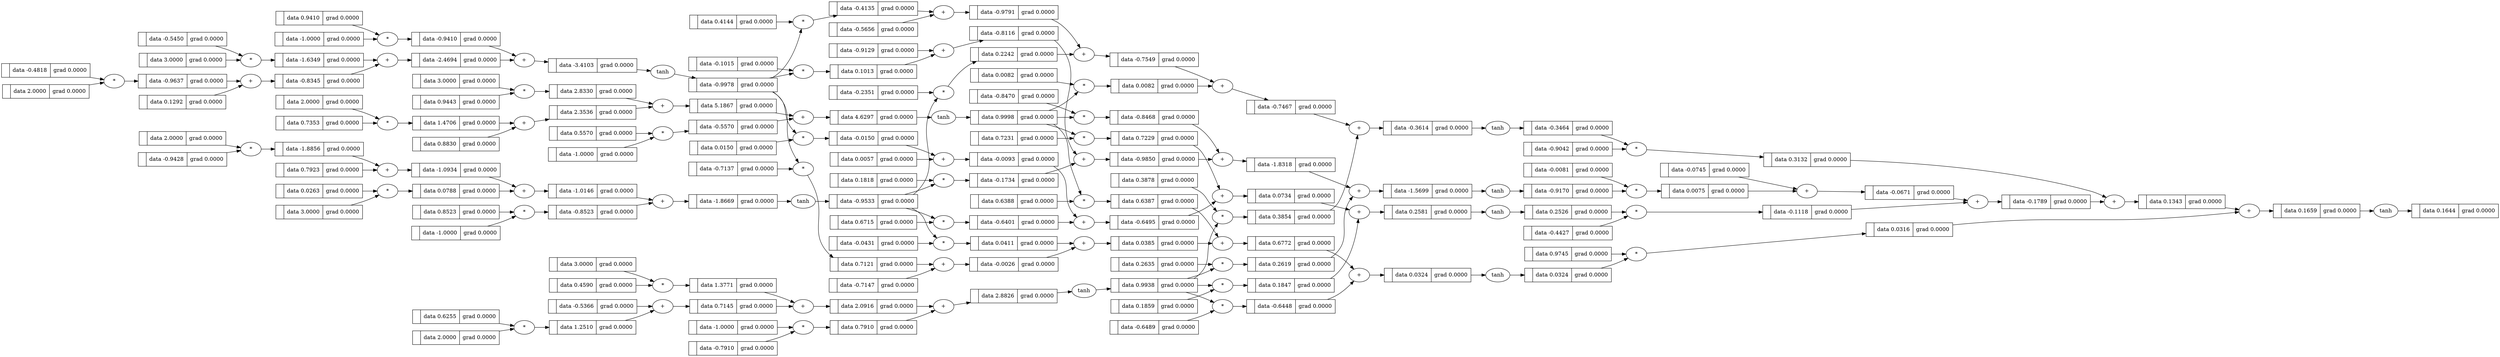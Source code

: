 digraph {
	graph [rankdir=LR]
	2313218121744 [label="{  | data -0.8523 | grad 0.0000 }" shape=record]
	"2313218121744*" [label="*"]
	"2313218121744*" -> 2313218121744
	2313218121808 [label="{  | data -1.0146 | grad 0.0000 }" shape=record]
	"2313218121808+" [label="+"]
	"2313218121808+" -> 2313218121808
	2313220415568 [label="{  | data -0.1118 | grad 0.0000 }" shape=record]
	"2313220415568*" [label="*"]
	"2313220415568*" -> 2313220415568
	2313218195600 [label="{  | data -1.0000 | grad 0.0000 }" shape=record]
	2313218113744 [label="{  | data 0.7231 | grad 0.0000 }" shape=record]
	2313220407632 [label="{  | data 0.1644 | grad 0.0000 }" shape=record]
	"2313220407632tanh" [label=tanh]
	"2313220407632tanh" -> 2313220407632
	2313218203984 [label="{  | data 2.8826 | grad 0.0000 }" shape=record]
	"2313218203984+" [label="+"]
	"2313218203984+" -> 2313218203984
	2313219293520 [label="{  | data -0.5570 | grad 0.0000 }" shape=record]
	"2313219293520*" [label="*"]
	"2313219293520*" -> 2313219293520
	2313218114000 [label="{  | data -1.8669 | grad 0.0000 }" shape=record]
	"2313218114000+" [label="+"]
	"2313218114000+" -> 2313218114000
	2313218122256 [label="{  | data -1.8856 | grad 0.0000 }" shape=record]
	"2313218122256*" [label="*"]
	"2313218122256*" -> 2313218122256
	2313220408336 [label="{  | data 0.1343 | grad 0.0000 }" shape=record]
	"2313220408336+" [label="+"]
	"2313220408336+" -> 2313220408336
	2313219294224 [label="{  | data 1.4706 | grad 0.0000 }" shape=record]
	"2313219294224*" [label="*"]
	"2313219294224*" -> 2313219294224
	2313218196496 [label="{  | data -1.8318 | grad 0.0000 }" shape=record]
	"2313218196496+" [label="+"]
	"2313218196496+" -> 2313218196496
	2313219294288 [label="{  | data 5.1867 | grad 0.0000 }" shape=record]
	"2313219294288+" [label="+"]
	"2313219294288+" -> 2313219294288
	2313218122832 [label="{  | data -1.0934 | grad 0.0000 }" shape=record]
	"2313218122832+" [label="+"]
	"2313218122832+" -> 2313218122832
	2313218114704 [label="{  | data -0.5656 | grad 0.0000 }" shape=record]
	2313221203344 [label="{  | data -0.8470 | grad 0.0000 }" shape=record]
	2313218434512 [label="{  | data 0.7923 | grad 0.0000 }" shape=record]
	2313218115024 [label="{  | data -0.6489 | grad 0.0000 }" shape=record]
	2313218205200 [label="{  | data 0.9938 | grad 0.0000 }" shape=record]
	"2313218205200tanh" [label=tanh]
	"2313218205200tanh" -> 2313218205200
	2313218115088 [label="{  | data 0.6715 | grad 0.0000 }" shape=record]
	2313218516560 [label="{  | data 0.7229 | grad 0.0000 }" shape=record]
	"2313218516560*" [label="*"]
	"2313218516560*" -> 2313218516560
	2313214395984 [label="{  | data -0.0026 | grad 0.0000 }" shape=record]
	"2313214395984+" [label="+"]
	"2313214395984+" -> 2313214395984
	2313218123408 [label="{  | data -0.0431 | grad 0.0000 }" shape=record]
	2313221195536 [label="{  | data 0.6255 | grad 0.0000 }" shape=record]
	2313218205520 [label="{  | data 0.2526 | grad 0.0000 }" shape=record]
	"2313218205520tanh" [label=tanh]
	"2313218205520tanh" -> 2313218205520
	2313218181072 [label="{  | data -0.7549 | grad 0.0000 }" shape=record]
	"2313218181072+" [label="+"]
	"2313218181072+" -> 2313218181072
	2313219295248 [label="{  | data 3.0000 | grad 0.0000 }" shape=record]
	2313218426896 [label="{  | data 0.0263 | grad 0.0000 }" shape=record]
	2313221203984 [label="{  | data -0.9129 | grad 0.0000 }" shape=record]
	2313220409424 [label="{  | data -0.1789 | grad 0.0000 }" shape=record]
	"2313220409424+" [label="+"]
	"2313220409424+" -> 2313220409424
	2313218189520 [label="{  | data 0.2242 | grad 0.0000 }" shape=record]
	"2313218189520*" [label="*"]
	"2313218189520*" -> 2313218189520
	2313218124112 [label="{  | data 0.9745 | grad 0.0000 }" shape=record]
	2313214405136 [label="{  | data -0.6448 | grad 0.0000 }" shape=record]
	"2313214405136*" [label="*"]
	"2313214405136*" -> 2313214405136
	2313218198096 [label="{  | data 0.2619 | grad 0.0000 }" shape=record]
	"2313218198096*" [label="*"]
	"2313218198096*" -> 2313218198096
	2313218190032 [label="{  | data -0.7467 | grad 0.0000 }" shape=record]
	"2313218190032+" [label="+"]
	"2313218190032+" -> 2313218190032
	2313218427600 [label="{  | data 0.5570 | grad 0.0000 }" shape=record]
	2313214405456 [label="{  | data 0.0411 | grad 0.0000 }" shape=record]
	"2313214405456*" [label="*"]
	"2313214405456*" -> 2313214405456
	2313218509712 [label="{  | data -0.3464 | grad 0.0000 }" shape=record]
	"2313218509712tanh" [label=tanh]
	"2313218509712tanh" -> 2313218509712
	2313220410256 [label="{  | data -0.0671 | grad 0.0000 }" shape=record]
	"2313220410256+" [label="+"]
	"2313220410256+" -> 2313220410256
	2313218124688 [label="{  | data -0.0081 | grad 0.0000 }" shape=record]
	2313218943952 [label="{  | data -0.9533 | grad 0.0000 }" shape=record]
	"2313218943952tanh" [label=tanh]
	"2313218943952tanh" -> 2313218943952
	2313217928208 [label="{  | data -0.5450 | grad 0.0000 }" shape=record]
	2313218206736 [label="{  | data -0.9170 | grad 0.0000 }" shape=record]
	"2313218206736tanh" [label=tanh]
	"2313218206736tanh" -> 2313218206736
	2313218116688 [label="{  | data 2.0000 | grad 0.0000 }" shape=record]
	2313218206864 [label="{  | data 1.3771 | grad 0.0000 }" shape=record]
	"2313218206864*" [label="*"]
	"2313218206864*" -> 2313218206864
	2313218116752 [label="{  | data -1.6349 | grad 0.0000 }" shape=record]
	"2313218116752*" [label="*"]
	"2313218116752*" -> 2313218116752
	2313218018448 [label="{  | data 0.0324 | grad 0.0000 }" shape=record]
	"2313218018448tanh" [label=tanh]
	"2313218018448tanh" -> 2313218018448
	2313218182352 [label="{  | data 0.0082 | grad 0.0000 }" shape=record]
	"2313218182352*" [label="*"]
	"2313218182352*" -> 2313218182352
	2313218206992 [label="{  | data 1.2510 | grad 0.0000 }" shape=record]
	"2313218206992*" [label="*"]
	"2313218206992*" -> 2313218206992
	2313219296528 [label="{  | data 2.8330 | grad 0.0000 }" shape=record]
	"2313219296528*" [label="*"]
	"2313219296528*" -> 2313219296528
	2313218198928 [label="{  | data 0.1013 | grad 0.0000 }" shape=record]
	"2313218198928*" [label="*"]
	"2313218198928*" -> 2313218198928
	2313219305040 [label="{  | data 4.6297 | grad 0.0000 }" shape=record]
	"2313219305040+" [label="+"]
	"2313219305040+" -> 2313219305040
	2313221205584 [label="{  | data 0.2635 | grad 0.0000 }" shape=record]
	2313218027088 [label="{  | data 0.7121 | grad 0.0000 }" shape=record]
	"2313218027088*" [label="*"]
	"2313218027088*" -> 2313218027088
	2313221205712 [label="{  | data 0.4590 | grad 0.0000 }" shape=record]
	2313218199312 [label="{  | data 2.0000 | grad 0.0000 }" shape=record]
	2313218436880 [label="{  | data 0.7353 | grad 0.0000 }" shape=record]
	2313221205840 [label="{  | data -0.5366 | grad 0.0000 }" shape=record]
	2313212858192 [label="{  | data 0.9410 | grad 0.0000 }" shape=record]
	2313218207632 [label="{  | data 0.7910 | grad 0.0000 }" shape=record]
	"2313218207632*" [label="*"]
	"2313218207632*" -> 2313218207632
	2313218519056 [label="{  | data -0.9791 | grad 0.0000 }" shape=record]
	"2313218519056+" [label="+"]
	"2313218519056+" -> 2313218519056
	2313218437136 [label="{  | data 0.8523 | grad 0.0000 }" shape=record]
	2313218117712 [label="{  | data -0.9042 | grad 0.0000 }" shape=record]
	2313221197904 [label="{  | data 0.1818 | grad 0.0000 }" shape=record]
	2313221198096 [label="{  | data -0.7910 | grad 0.0000 }" shape=record]
	2313218117904 [label="{  | data 0.0788 | grad 0.0000 }" shape=record]
	"2313218117904*" [label="*"]
	"2313218117904*" -> 2313218117904
	2313218199824 [label="{  | data -0.9850 | grad 0.0000 }" shape=record]
	"2313218199824+" [label="+"]
	"2313218199824+" -> 2313218199824
	2313218208016 [label="{  | data -0.8116 | grad 0.0000 }" shape=record]
	"2313218208016+" [label="+"]
	"2313218208016+" -> 2313218208016
	2313218511120 [label="{  | data 0.2581 | grad 0.0000 }" shape=record]
	"2313218511120+" [label="+"]
	"2313218511120+" -> 2313218511120
	2313218437520 [label="{  | data 0.9443 | grad 0.0000 }" shape=record]
	2313218126224 [label="{  | data -1.0000 | grad 0.0000 }" shape=record]
	2313218208208 [label="{  | data -0.1734 | grad 0.0000 }" shape=record]
	"2313218208208*" [label="*"]
	"2313218208208*" -> 2313218208208
	2313218126288 [label="{  | data -0.4427 | grad 0.0000 }" shape=record]
	2313218126480 [label="{  | data 0.1859 | grad 0.0000 }" shape=record]
	2313218184080 [label="{  | data 0.3854 | grad 0.0000 }" shape=record]
	"2313218184080*" [label="*"]
	"2313218184080*" -> 2313218184080
	2313218520080 [label="{  | data -0.4135 | grad 0.0000 }" shape=record]
	"2313218520080*" [label="*"]
	"2313218520080*" -> 2313218520080
	2313218126928 [label="{  | data -1.0000 | grad 0.0000 }" shape=record]
	2313221018768 [label="{  | data 2.0000 | grad 0.0000 }" shape=record]
	2313214407824 [label="{  | data 0.0385 | grad 0.0000 }" shape=record]
	"2313214407824+" [label="+"]
	"2313214407824+" -> 2313214407824
	2313218127056 [label="{  | data -0.9410 | grad 0.0000 }" shape=record]
	"2313218127056*" [label="*"]
	"2313218127056*" -> 2313218127056
	2313218520272 [label="{  | data 0.0734 | grad 0.0000 }" shape=record]
	"2313218520272+" [label="+"]
	"2313218520272+" -> 2313218520272
	2313218118992 [label="{  | data -0.7147 | grad 0.0000 }" shape=record]
	2313218209296 [label="{  | data 3.0000 | grad 0.0000 }" shape=record]
	2313221182992 [label="{  | data -0.9978 | grad 0.0000 }" shape=record]
	"2313221182992tanh" [label=tanh]
	"2313221182992tanh" -> 2313221182992
	2313221223952 [label="{  | data -0.4818 | grad 0.0000 }" shape=record]
	2313218127376 [label="{  | data -0.2351 | grad 0.0000 }" shape=record]
	2313218127504 [label="{  | data 0.9998 | grad 0.0000 }" shape=record]
	"2313218127504tanh" [label=tanh]
	"2313218127504tanh" -> 2313218127504
	2313218119312 [label="{  | data 0.6388 | grad 0.0000 }" shape=record]
	2313218119376 [label="{  | data -0.9637 | grad 0.0000 }" shape=record]
	"2313218119376*" [label="*"]
	"2313218119376*" -> 2313218119376
	2313220413136 [label="{  | data 0.0324 | grad 0.0000 }" shape=record]
	"2313220413136+" [label="+"]
	"2313220413136+" -> 2313220413136
	2313218119440 [label="{  | data 0.4144 | grad 0.0000 }" shape=record]
	2313218127760 [label="{  | data 0.3878 | grad 0.0000 }" shape=record]
	2313218127824 [label="{  | data -3.4103 | grad 0.0000 }" shape=record]
	"2313218127824+" [label="+"]
	"2313218127824+" -> 2313218127824
	2313221027792 [label="{  | data 0.0150 | grad 0.0000 }" shape=record]
	2313218209808 [label="{  | data 0.7145 | grad 0.0000 }" shape=record]
	"2313218209808+" [label="+"]
	"2313218209808+" -> 2313218209808
	2313218119696 [label="{  | data 3.0000 | grad 0.0000 }" shape=record]
	2313218512912 [label="{  | data -0.0093 | grad 0.0000 }" shape=record]
	"2313218512912+" [label="+"]
	"2313218512912+" -> 2313218512912
	2313218201680 [label="{  | data -1.5699 | grad 0.0000 }" shape=record]
	"2313218201680+" [label="+"]
	"2313218201680+" -> 2313218201680
	2313218127952 [label="{  | data -0.7137 | grad 0.0000 }" shape=record]
	2313218128016 [label="{  | data 3.0000 | grad 0.0000 }" shape=record]
	2313218209936 [label="{  | data -0.8468 | grad 0.0000 }" shape=record]
	"2313218209936*" [label="*"]
	"2313218209936*" -> 2313218209936
	2313220422096 [label="{  | data 0.0316 | grad 0.0000 }" shape=record]
	"2313220422096*" [label="*"]
	"2313220422096*" -> 2313220422096
	2313215572752 [label="{  | data 0.1292 | grad 0.0000 }" shape=record]
	2313218202448 [label="{  | data 2.0916 | grad 0.0000 }" shape=record]
	"2313218202448+" [label="+"]
	"2313218202448+" -> 2313218202448
	2313215572816 [label="{  | data 2.0000 | grad 0.0000 }" shape=record]
	2313218128784 [label="{  | data -0.8345 | grad 0.0000 }" shape=record]
	"2313218128784+" [label="+"]
	"2313218128784+" -> 2313218128784
	2313218522000 [label="{  | data 0.1847 | grad 0.0000 }" shape=record]
	"2313218522000*" [label="*"]
	"2313218522000*" -> 2313218522000
	2313218522192 [label="{  | data -0.6495 | grad 0.0000 }" shape=record]
	"2313218522192+" [label="+"]
	"2313218522192+" -> 2313218522192
	2313218120848 [label="{  | data -0.0745 | grad 0.0000 }" shape=record]
	2313220422864 [label="{  | data 0.1659 | grad 0.0000 }" shape=record]
	"2313220422864+" [label="+"]
	"2313220422864+" -> 2313220422864
	2313218522384 [label="{  | data -0.0150 | grad 0.0000 }" shape=record]
	"2313218522384*" [label="*"]
	"2313218522384*" -> 2313218522384
	2313214401808 [label="{  | data 0.6387 | grad 0.0000 }" shape=record]
	"2313214401808*" [label="*"]
	"2313214401808*" -> 2313214401808
	2313218522512 [label="{  | data -0.6401 | grad 0.0000 }" shape=record]
	"2313218522512*" [label="*"]
	"2313218522512*" -> 2313218522512
	2313218440784 [label="{  | data 0.8830 | grad 0.0000 }" shape=record]
	2313221209680 [label="{  | data -0.1015 | grad 0.0000 }" shape=record]
	2313220415120 [label="{  | data 0.0075 | grad 0.0000 }" shape=record]
	"2313220415120*" [label="*"]
	"2313220415120*" -> 2313220415120
	2313218121360 [label="{  | data 0.0057 | grad 0.0000 }" shape=record]
	2313218440912 [label="{  | data -0.9428 | grad 0.0000 }" shape=record]
	2313218186960 [label="{  | data -0.3614 | grad 0.0000 }" shape=record]
	"2313218186960+" [label="+"]
	"2313218186960+" -> 2313218186960
	2313219309264 [label="{  | data 2.3536 | grad 0.0000 }" shape=record]
	"2313219309264+" [label="+"]
	"2313219309264+" -> 2313219309264
	2313220423440 [label="{  | data 0.3132 | grad 0.0000 }" shape=record]
	"2313220423440*" [label="*"]
	"2313220423440*" -> 2313220423440
	2313218121488 [label="{  | data 0.0082 | grad 0.0000 }" shape=record]
	2313214410512 [label="{  | data 0.6772 | grad 0.0000 }" shape=record]
	"2313214410512+" [label="+"]
	"2313214410512+" -> 2313214410512
	2313219301264 [label="{  | data -1.0000 | grad 0.0000 }" shape=record]
	2313218129872 [label="{  | data -2.4694 | grad 0.0000 }" shape=record]
	"2313218129872+" [label="+"]
	"2313218129872+" -> 2313218129872
	2313218124112 -> "2313220422096*"
	2313218208016 -> "2313218199824+"
	2313218522384 -> "2313218512912+"
	2313221223952 -> "2313218119376*"
	2313221182992 -> "2313218522384*"
	2313218205200 -> "2313214405136*"
	2313218522512 -> "2313218522192+"
	2313215572816 -> "2313218119376*"
	2313221198096 -> "2313218207632*"
	2313218189520 -> "2313218181072+"
	2313218127504 -> "2313218182352*"
	2313218113744 -> "2313218516560*"
	2313218199312 -> "2313218206992*"
	2313218434512 -> "2313218122832+"
	2313218520080 -> "2313218519056+"
	2313220413136 -> "2313218018448tanh"
	2313218509712 -> "2313220423440*"
	2313218122256 -> "2313218122832+"
	2313220423440 -> "2313220408336+"
	2313218943952 -> "2313218189520*"
	2313218118992 -> "2313214395984+"
	2313218127760 -> "2313218184080*"
	2313218426896 -> "2313218117904*"
	2313220409424 -> "2313220408336+"
	2313218522192 -> "2313218520272+"
	2313218943952 -> "2313218208208*"
	2313218115024 -> "2313214405136*"
	2313218127504 -> "2313214401808*"
	2313221205840 -> "2313218209808+"
	2313218199824 -> "2313218196496+"
	2313218128016 -> "2313218117904*"
	2313218427600 -> "2313219293520*"
	2313221195536 -> "2313218206992*"
	2313218206864 -> "2313218202448+"
	2313218128784 -> "2313218129872+"
	2313218114704 -> "2313218519056+"
	2313218117904 -> "2313218121808+"
	2313218440784 -> "2313219309264+"
	2313218121488 -> "2313218182352*"
	2313220422096 -> "2313220422864+"
	2313218117712 -> "2313220423440*"
	2313219293520 -> "2313219305040+"
	2313220422864 -> "2313220407632tanh"
	2313214410512 -> "2313220413136+"
	2313218184080 -> "2313218186960+"
	2313218190032 -> "2313218186960+"
	2313218119312 -> "2313214401808*"
	2313218203984 -> "2313218205200tanh"
	2313218205200 -> "2313218198096*"
	2313221182992 -> "2313218198928*"
	2313218119440 -> "2313218520080*"
	2313218522000 -> "2313218511120+"
	2313218195600 -> "2313218207632*"
	2313218018448 -> "2313220422096*"
	2313218209936 -> "2313218196496+"
	2313218198096 -> "2313218201680+"
	2313221018768 -> "2313218122256*"
	2313219294224 -> "2313219309264+"
	2313218206736 -> "2313220415120*"
	2313218121360 -> "2313218512912+"
	2313218202448 -> "2313218203984+"
	2313218205520 -> "2313220415568*"
	2313218436880 -> "2313219294224*"
	2313218129872 -> "2313218127824+"
	2313214405136 -> "2313220413136+"
	2313221203344 -> "2313218209936*"
	2313218943952 -> "2313214405456*"
	2313218126288 -> "2313220415568*"
	2313219305040 -> "2313218127504tanh"
	2313219296528 -> "2313219294288+"
	2313218126224 -> "2313218121744*"
	2313218201680 -> "2313218206736tanh"
	2313218127952 -> "2313218027088*"
	2313218121808 -> "2313218114000+"
	2313218116688 -> "2313219294224*"
	2313218027088 -> "2313214395984+"
	2313218182352 -> "2313218190032+"
	2313218519056 -> "2313218181072+"
	2313219309264 -> "2313219294288+"
	2313219294288 -> "2313219305040+"
	2313218205200 -> "2313218184080*"
	2313217928208 -> "2313218116752*"
	2313218114000 -> "2313218943952tanh"
	2313218208208 -> "2313218199824+"
	2313218520272 -> "2313218511120+"
	2313218516560 -> "2313218520272+"
	2313218437520 -> "2313219296528*"
	2313218207632 -> "2313218203984+"
	2313219295248 -> "2313219296528*"
	2313221209680 -> "2313218198928*"
	2313214407824 -> "2313214410512+"
	2313218124688 -> "2313220415120*"
	2313218512912 -> "2313218522192+"
	2313218127504 -> "2313218516560*"
	2313218205200 -> "2313218522000*"
	2313214405456 -> "2313214407824+"
	2313218127824 -> "2313221182992tanh"
	2313214395984 -> "2313214407824+"
	2313221197904 -> "2313218208208*"
	2313218127056 -> "2313218127824+"
	2313218511120 -> "2313218205520tanh"
	2313218437136 -> "2313218121744*"
	2313218196496 -> "2313218201680+"
	2313218121744 -> "2313218114000+"
	2313218115088 -> "2313218522512*"
	2313218122832 -> "2313218121808+"
	2313221203984 -> "2313218208016+"
	2313218127504 -> "2313218209936*"
	2313218120848 -> "2313220410256+"
	2313218123408 -> "2313214405456*"
	2313221182992 -> "2313218520080*"
	2313218209296 -> "2313218206864*"
	2313218126480 -> "2313218522000*"
	2313218119376 -> "2313218128784+"
	2313218198928 -> "2313218208016+"
	2313215572752 -> "2313218128784+"
	2313214401808 -> "2313214410512+"
	2313218126928 -> "2313218127056*"
	2313221027792 -> "2313218522384*"
	2313218209808 -> "2313218202448+"
	2313219301264 -> "2313219293520*"
	2313220415120 -> "2313220410256+"
	2313218440912 -> "2313218122256*"
	2313218206992 -> "2313218209808+"
	2313220410256 -> "2313220409424+"
	2313218116752 -> "2313218129872+"
	2313212858192 -> "2313218127056*"
	2313218186960 -> "2313218509712tanh"
	2313218181072 -> "2313218190032+"
	2313221182992 -> "2313218027088*"
	2313221205712 -> "2313218206864*"
	2313218119696 -> "2313218116752*"
	2313218943952 -> "2313218522512*"
	2313218127376 -> "2313218189520*"
	2313220408336 -> "2313220422864+"
	2313220415568 -> "2313220409424+"
	2313221205584 -> "2313218198096*"
}
